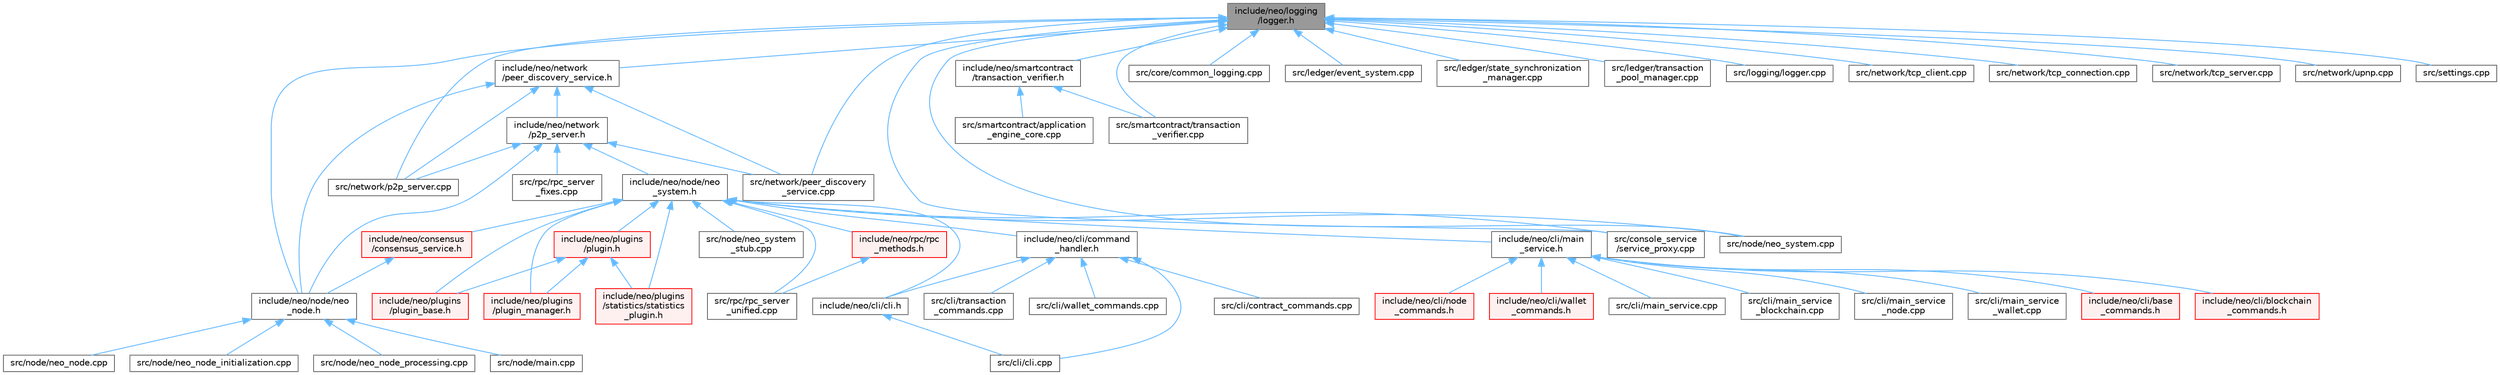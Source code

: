 digraph "include/neo/logging/logger.h"
{
 // LATEX_PDF_SIZE
  bgcolor="transparent";
  edge [fontname=Helvetica,fontsize=10,labelfontname=Helvetica,labelfontsize=10];
  node [fontname=Helvetica,fontsize=10,shape=box,height=0.2,width=0.4];
  Node1 [id="Node000001",label="include/neo/logging\l/logger.h",height=0.2,width=0.4,color="gray40", fillcolor="grey60", style="filled", fontcolor="black",tooltip="Simple logging interface for Neo C++ implementation."];
  Node1 -> Node2 [id="edge66_Node000001_Node000002",dir="back",color="steelblue1",style="solid",tooltip=" "];
  Node2 [id="Node000002",label="include/neo/network\l/peer_discovery_service.h",height=0.2,width=0.4,color="grey40", fillcolor="white", style="filled",URL="$peer__discovery__service_8h.html",tooltip=" "];
  Node2 -> Node3 [id="edge67_Node000002_Node000003",dir="back",color="steelblue1",style="solid",tooltip=" "];
  Node3 [id="Node000003",label="include/neo/network\l/p2p_server.h",height=0.2,width=0.4,color="grey40", fillcolor="white", style="filled",URL="$p2p__server_8h.html",tooltip=" "];
  Node3 -> Node4 [id="edge68_Node000003_Node000004",dir="back",color="steelblue1",style="solid",tooltip=" "];
  Node4 [id="Node000004",label="include/neo/node/neo\l_node.h",height=0.2,width=0.4,color="grey40", fillcolor="white", style="filled",URL="$neo__node_8h.html",tooltip=" "];
  Node4 -> Node5 [id="edge69_Node000004_Node000005",dir="back",color="steelblue1",style="solid",tooltip=" "];
  Node5 [id="Node000005",label="src/node/main.cpp",height=0.2,width=0.4,color="grey40", fillcolor="white", style="filled",URL="$main_8cpp.html",tooltip="Main entry point for Neo C++ Node."];
  Node4 -> Node6 [id="edge70_Node000004_Node000006",dir="back",color="steelblue1",style="solid",tooltip=" "];
  Node6 [id="Node000006",label="src/node/neo_node.cpp",height=0.2,width=0.4,color="grey40", fillcolor="white", style="filled",URL="$neo__node_8cpp.html",tooltip=" "];
  Node4 -> Node7 [id="edge71_Node000004_Node000007",dir="back",color="steelblue1",style="solid",tooltip=" "];
  Node7 [id="Node000007",label="src/node/neo_node_initialization.cpp",height=0.2,width=0.4,color="grey40", fillcolor="white", style="filled",URL="$neo__node__initialization_8cpp.html",tooltip=" "];
  Node4 -> Node8 [id="edge72_Node000004_Node000008",dir="back",color="steelblue1",style="solid",tooltip=" "];
  Node8 [id="Node000008",label="src/node/neo_node_processing.cpp",height=0.2,width=0.4,color="grey40", fillcolor="white", style="filled",URL="$neo__node__processing_8cpp.html",tooltip=" "];
  Node3 -> Node9 [id="edge73_Node000003_Node000009",dir="back",color="steelblue1",style="solid",tooltip=" "];
  Node9 [id="Node000009",label="include/neo/node/neo\l_system.h",height=0.2,width=0.4,color="grey40", fillcolor="white", style="filled",URL="$node_2neo__system_8h.html",tooltip=" "];
  Node9 -> Node10 [id="edge74_Node000009_Node000010",dir="back",color="steelblue1",style="solid",tooltip=" "];
  Node10 [id="Node000010",label="include/neo/cli/cli.h",height=0.2,width=0.4,color="grey40", fillcolor="white", style="filled",URL="$cli_8h.html",tooltip=" "];
  Node10 -> Node11 [id="edge75_Node000010_Node000011",dir="back",color="steelblue1",style="solid",tooltip=" "];
  Node11 [id="Node000011",label="src/cli/cli.cpp",height=0.2,width=0.4,color="grey40", fillcolor="white", style="filled",URL="$cli_8cpp.html",tooltip=" "];
  Node9 -> Node12 [id="edge76_Node000009_Node000012",dir="back",color="steelblue1",style="solid",tooltip=" "];
  Node12 [id="Node000012",label="include/neo/cli/command\l_handler.h",height=0.2,width=0.4,color="grey40", fillcolor="white", style="filled",URL="$command__handler_8h.html",tooltip=" "];
  Node12 -> Node10 [id="edge77_Node000012_Node000010",dir="back",color="steelblue1",style="solid",tooltip=" "];
  Node12 -> Node11 [id="edge78_Node000012_Node000011",dir="back",color="steelblue1",style="solid",tooltip=" "];
  Node12 -> Node13 [id="edge79_Node000012_Node000013",dir="back",color="steelblue1",style="solid",tooltip=" "];
  Node13 [id="Node000013",label="src/cli/contract_commands.cpp",height=0.2,width=0.4,color="grey40", fillcolor="white", style="filled",URL="$contract__commands_8cpp.html",tooltip=" "];
  Node12 -> Node14 [id="edge80_Node000012_Node000014",dir="back",color="steelblue1",style="solid",tooltip=" "];
  Node14 [id="Node000014",label="src/cli/transaction\l_commands.cpp",height=0.2,width=0.4,color="grey40", fillcolor="white", style="filled",URL="$transaction__commands_8cpp.html",tooltip=" "];
  Node12 -> Node15 [id="edge81_Node000012_Node000015",dir="back",color="steelblue1",style="solid",tooltip=" "];
  Node15 [id="Node000015",label="src/cli/wallet_commands.cpp",height=0.2,width=0.4,color="grey40", fillcolor="white", style="filled",URL="$wallet__commands_8cpp.html",tooltip=" "];
  Node9 -> Node16 [id="edge82_Node000009_Node000016",dir="back",color="steelblue1",style="solid",tooltip=" "];
  Node16 [id="Node000016",label="include/neo/cli/main\l_service.h",height=0.2,width=0.4,color="grey40", fillcolor="white", style="filled",URL="$main__service_8h.html",tooltip=" "];
  Node16 -> Node17 [id="edge83_Node000016_Node000017",dir="back",color="steelblue1",style="solid",tooltip=" "];
  Node17 [id="Node000017",label="include/neo/cli/base\l_commands.h",height=0.2,width=0.4,color="red", fillcolor="#FFF0F0", style="filled",URL="$base__commands_8h.html",tooltip=" "];
  Node16 -> Node19 [id="edge84_Node000016_Node000019",dir="back",color="steelblue1",style="solid",tooltip=" "];
  Node19 [id="Node000019",label="include/neo/cli/blockchain\l_commands.h",height=0.2,width=0.4,color="red", fillcolor="#FFF0F0", style="filled",URL="$blockchain__commands_8h.html",tooltip=" "];
  Node16 -> Node21 [id="edge85_Node000016_Node000021",dir="back",color="steelblue1",style="solid",tooltip=" "];
  Node21 [id="Node000021",label="include/neo/cli/node\l_commands.h",height=0.2,width=0.4,color="red", fillcolor="#FFF0F0", style="filled",URL="$node__commands_8h.html",tooltip=" "];
  Node16 -> Node23 [id="edge86_Node000016_Node000023",dir="back",color="steelblue1",style="solid",tooltip=" "];
  Node23 [id="Node000023",label="include/neo/cli/wallet\l_commands.h",height=0.2,width=0.4,color="red", fillcolor="#FFF0F0", style="filled",URL="$wallet__commands_8h.html",tooltip=" "];
  Node16 -> Node25 [id="edge87_Node000016_Node000025",dir="back",color="steelblue1",style="solid",tooltip=" "];
  Node25 [id="Node000025",label="src/cli/main_service.cpp",height=0.2,width=0.4,color="grey40", fillcolor="white", style="filled",URL="$main__service_8cpp.html",tooltip=" "];
  Node16 -> Node26 [id="edge88_Node000016_Node000026",dir="back",color="steelblue1",style="solid",tooltip=" "];
  Node26 [id="Node000026",label="src/cli/main_service\l_blockchain.cpp",height=0.2,width=0.4,color="grey40", fillcolor="white", style="filled",URL="$main__service__blockchain_8cpp.html",tooltip=" "];
  Node16 -> Node27 [id="edge89_Node000016_Node000027",dir="back",color="steelblue1",style="solid",tooltip=" "];
  Node27 [id="Node000027",label="src/cli/main_service\l_node.cpp",height=0.2,width=0.4,color="grey40", fillcolor="white", style="filled",URL="$main__service__node_8cpp.html",tooltip=" "];
  Node16 -> Node28 [id="edge90_Node000016_Node000028",dir="back",color="steelblue1",style="solid",tooltip=" "];
  Node28 [id="Node000028",label="src/cli/main_service\l_wallet.cpp",height=0.2,width=0.4,color="grey40", fillcolor="white", style="filled",URL="$main__service__wallet_8cpp.html",tooltip=" "];
  Node9 -> Node29 [id="edge91_Node000009_Node000029",dir="back",color="steelblue1",style="solid",tooltip=" "];
  Node29 [id="Node000029",label="include/neo/consensus\l/consensus_service.h",height=0.2,width=0.4,color="red", fillcolor="#FFF0F0", style="filled",URL="$consensus__service_8h.html",tooltip=" "];
  Node29 -> Node4 [id="edge92_Node000029_Node000004",dir="back",color="steelblue1",style="solid",tooltip=" "];
  Node9 -> Node38 [id="edge93_Node000009_Node000038",dir="back",color="steelblue1",style="solid",tooltip=" "];
  Node38 [id="Node000038",label="include/neo/plugins\l/plugin.h",height=0.2,width=0.4,color="red", fillcolor="#FFF0F0", style="filled",URL="$plugins_2plugin_8h.html",tooltip=" "];
  Node38 -> Node39 [id="edge94_Node000038_Node000039",dir="back",color="steelblue1",style="solid",tooltip=" "];
  Node39 [id="Node000039",label="include/neo/plugins\l/plugin_base.h",height=0.2,width=0.4,color="red", fillcolor="#FFF0F0", style="filled",URL="$plugin__base_8h.html",tooltip=" "];
  Node38 -> Node53 [id="edge95_Node000038_Node000053",dir="back",color="steelblue1",style="solid",tooltip=" "];
  Node53 [id="Node000053",label="include/neo/plugins\l/plugin_manager.h",height=0.2,width=0.4,color="red", fillcolor="#FFF0F0", style="filled",URL="$plugin__manager_8h.html",tooltip=" "];
  Node38 -> Node56 [id="edge96_Node000038_Node000056",dir="back",color="steelblue1",style="solid",tooltip=" "];
  Node56 [id="Node000056",label="include/neo/plugins\l/statistics/statistics\l_plugin.h",height=0.2,width=0.4,color="red", fillcolor="#FFF0F0", style="filled",URL="$statistics_2statistics__plugin_8h.html",tooltip=" "];
  Node9 -> Node39 [id="edge97_Node000009_Node000039",dir="back",color="steelblue1",style="solid",tooltip=" "];
  Node9 -> Node53 [id="edge98_Node000009_Node000053",dir="back",color="steelblue1",style="solid",tooltip=" "];
  Node9 -> Node56 [id="edge99_Node000009_Node000056",dir="back",color="steelblue1",style="solid",tooltip=" "];
  Node9 -> Node60 [id="edge100_Node000009_Node000060",dir="back",color="steelblue1",style="solid",tooltip=" "];
  Node60 [id="Node000060",label="include/neo/rpc/rpc\l_methods.h",height=0.2,width=0.4,color="red", fillcolor="#FFF0F0", style="filled",URL="$rpc__methods_8h.html",tooltip=" "];
  Node60 -> Node65 [id="edge101_Node000060_Node000065",dir="back",color="steelblue1",style="solid",tooltip=" "];
  Node65 [id="Node000065",label="src/rpc/rpc_server\l_unified.cpp",height=0.2,width=0.4,color="grey40", fillcolor="white", style="filled",URL="$rpc__server__unified_8cpp.html",tooltip=" "];
  Node9 -> Node66 [id="edge102_Node000009_Node000066",dir="back",color="steelblue1",style="solid",tooltip=" "];
  Node66 [id="Node000066",label="src/console_service\l/service_proxy.cpp",height=0.2,width=0.4,color="grey40", fillcolor="white", style="filled",URL="$service__proxy_8cpp.html",tooltip=" "];
  Node9 -> Node67 [id="edge103_Node000009_Node000067",dir="back",color="steelblue1",style="solid",tooltip=" "];
  Node67 [id="Node000067",label="src/node/neo_system.cpp",height=0.2,width=0.4,color="grey40", fillcolor="white", style="filled",URL="$node_2neo__system_8cpp.html",tooltip=" "];
  Node9 -> Node68 [id="edge104_Node000009_Node000068",dir="back",color="steelblue1",style="solid",tooltip=" "];
  Node68 [id="Node000068",label="src/node/neo_system\l_stub.cpp",height=0.2,width=0.4,color="grey40", fillcolor="white", style="filled",URL="$neo__system__stub_8cpp.html",tooltip=" "];
  Node9 -> Node65 [id="edge105_Node000009_Node000065",dir="back",color="steelblue1",style="solid",tooltip=" "];
  Node3 -> Node69 [id="edge106_Node000003_Node000069",dir="back",color="steelblue1",style="solid",tooltip=" "];
  Node69 [id="Node000069",label="src/network/p2p_server.cpp",height=0.2,width=0.4,color="grey40", fillcolor="white", style="filled",URL="$p2p__server_8cpp.html",tooltip=" "];
  Node3 -> Node70 [id="edge107_Node000003_Node000070",dir="back",color="steelblue1",style="solid",tooltip=" "];
  Node70 [id="Node000070",label="src/network/peer_discovery\l_service.cpp",height=0.2,width=0.4,color="grey40", fillcolor="white", style="filled",URL="$peer__discovery__service_8cpp.html",tooltip=" "];
  Node3 -> Node71 [id="edge108_Node000003_Node000071",dir="back",color="steelblue1",style="solid",tooltip=" "];
  Node71 [id="Node000071",label="src/rpc/rpc_server\l_fixes.cpp",height=0.2,width=0.4,color="grey40", fillcolor="white", style="filled",URL="$rpc__server__fixes_8cpp.html",tooltip=" "];
  Node2 -> Node4 [id="edge109_Node000002_Node000004",dir="back",color="steelblue1",style="solid",tooltip=" "];
  Node2 -> Node69 [id="edge110_Node000002_Node000069",dir="back",color="steelblue1",style="solid",tooltip=" "];
  Node2 -> Node70 [id="edge111_Node000002_Node000070",dir="back",color="steelblue1",style="solid",tooltip=" "];
  Node1 -> Node4 [id="edge112_Node000001_Node000004",dir="back",color="steelblue1",style="solid",tooltip=" "];
  Node1 -> Node72 [id="edge113_Node000001_Node000072",dir="back",color="steelblue1",style="solid",tooltip=" "];
  Node72 [id="Node000072",label="include/neo/smartcontract\l/transaction_verifier.h",height=0.2,width=0.4,color="grey40", fillcolor="white", style="filled",URL="$transaction__verifier_8h.html",tooltip=" "];
  Node72 -> Node73 [id="edge114_Node000072_Node000073",dir="back",color="steelblue1",style="solid",tooltip=" "];
  Node73 [id="Node000073",label="src/smartcontract/application\l_engine_core.cpp",height=0.2,width=0.4,color="grey40", fillcolor="white", style="filled",URL="$application__engine__core_8cpp.html",tooltip=" "];
  Node72 -> Node74 [id="edge115_Node000072_Node000074",dir="back",color="steelblue1",style="solid",tooltip=" "];
  Node74 [id="Node000074",label="src/smartcontract/transaction\l_verifier.cpp",height=0.2,width=0.4,color="grey40", fillcolor="white", style="filled",URL="$transaction__verifier_8cpp.html",tooltip=" "];
  Node1 -> Node66 [id="edge116_Node000001_Node000066",dir="back",color="steelblue1",style="solid",tooltip=" "];
  Node1 -> Node75 [id="edge117_Node000001_Node000075",dir="back",color="steelblue1",style="solid",tooltip=" "];
  Node75 [id="Node000075",label="src/core/common_logging.cpp",height=0.2,width=0.4,color="grey40", fillcolor="white", style="filled",URL="$common__logging_8cpp.html",tooltip=" "];
  Node1 -> Node76 [id="edge118_Node000001_Node000076",dir="back",color="steelblue1",style="solid",tooltip=" "];
  Node76 [id="Node000076",label="src/ledger/event_system.cpp",height=0.2,width=0.4,color="grey40", fillcolor="white", style="filled",URL="$event__system_8cpp.html",tooltip=" "];
  Node1 -> Node77 [id="edge119_Node000001_Node000077",dir="back",color="steelblue1",style="solid",tooltip=" "];
  Node77 [id="Node000077",label="src/ledger/state_synchronization\l_manager.cpp",height=0.2,width=0.4,color="grey40", fillcolor="white", style="filled",URL="$state__synchronization__manager_8cpp.html",tooltip=" "];
  Node1 -> Node78 [id="edge120_Node000001_Node000078",dir="back",color="steelblue1",style="solid",tooltip=" "];
  Node78 [id="Node000078",label="src/ledger/transaction\l_pool_manager.cpp",height=0.2,width=0.4,color="grey40", fillcolor="white", style="filled",URL="$transaction__pool__manager_8cpp.html",tooltip=" "];
  Node1 -> Node79 [id="edge121_Node000001_Node000079",dir="back",color="steelblue1",style="solid",tooltip=" "];
  Node79 [id="Node000079",label="src/logging/logger.cpp",height=0.2,width=0.4,color="grey40", fillcolor="white", style="filled",URL="$logger_8cpp.html",tooltip=" "];
  Node1 -> Node69 [id="edge122_Node000001_Node000069",dir="back",color="steelblue1",style="solid",tooltip=" "];
  Node1 -> Node70 [id="edge123_Node000001_Node000070",dir="back",color="steelblue1",style="solid",tooltip=" "];
  Node1 -> Node80 [id="edge124_Node000001_Node000080",dir="back",color="steelblue1",style="solid",tooltip=" "];
  Node80 [id="Node000080",label="src/network/tcp_client.cpp",height=0.2,width=0.4,color="grey40", fillcolor="white", style="filled",URL="$tcp__client_8cpp.html",tooltip=" "];
  Node1 -> Node81 [id="edge125_Node000001_Node000081",dir="back",color="steelblue1",style="solid",tooltip=" "];
  Node81 [id="Node000081",label="src/network/tcp_connection.cpp",height=0.2,width=0.4,color="grey40", fillcolor="white", style="filled",URL="$tcp__connection_8cpp.html",tooltip=" "];
  Node1 -> Node82 [id="edge126_Node000001_Node000082",dir="back",color="steelblue1",style="solid",tooltip=" "];
  Node82 [id="Node000082",label="src/network/tcp_server.cpp",height=0.2,width=0.4,color="grey40", fillcolor="white", style="filled",URL="$tcp__server_8cpp.html",tooltip=" "];
  Node1 -> Node83 [id="edge127_Node000001_Node000083",dir="back",color="steelblue1",style="solid",tooltip=" "];
  Node83 [id="Node000083",label="src/network/upnp.cpp",height=0.2,width=0.4,color="grey40", fillcolor="white", style="filled",URL="$upnp_8cpp.html",tooltip=" "];
  Node1 -> Node67 [id="edge128_Node000001_Node000067",dir="back",color="steelblue1",style="solid",tooltip=" "];
  Node1 -> Node84 [id="edge129_Node000001_Node000084",dir="back",color="steelblue1",style="solid",tooltip=" "];
  Node84 [id="Node000084",label="src/settings.cpp",height=0.2,width=0.4,color="grey40", fillcolor="white", style="filled",URL="$settings_8cpp.html",tooltip=" "];
  Node1 -> Node74 [id="edge130_Node000001_Node000074",dir="back",color="steelblue1",style="solid",tooltip=" "];
}

